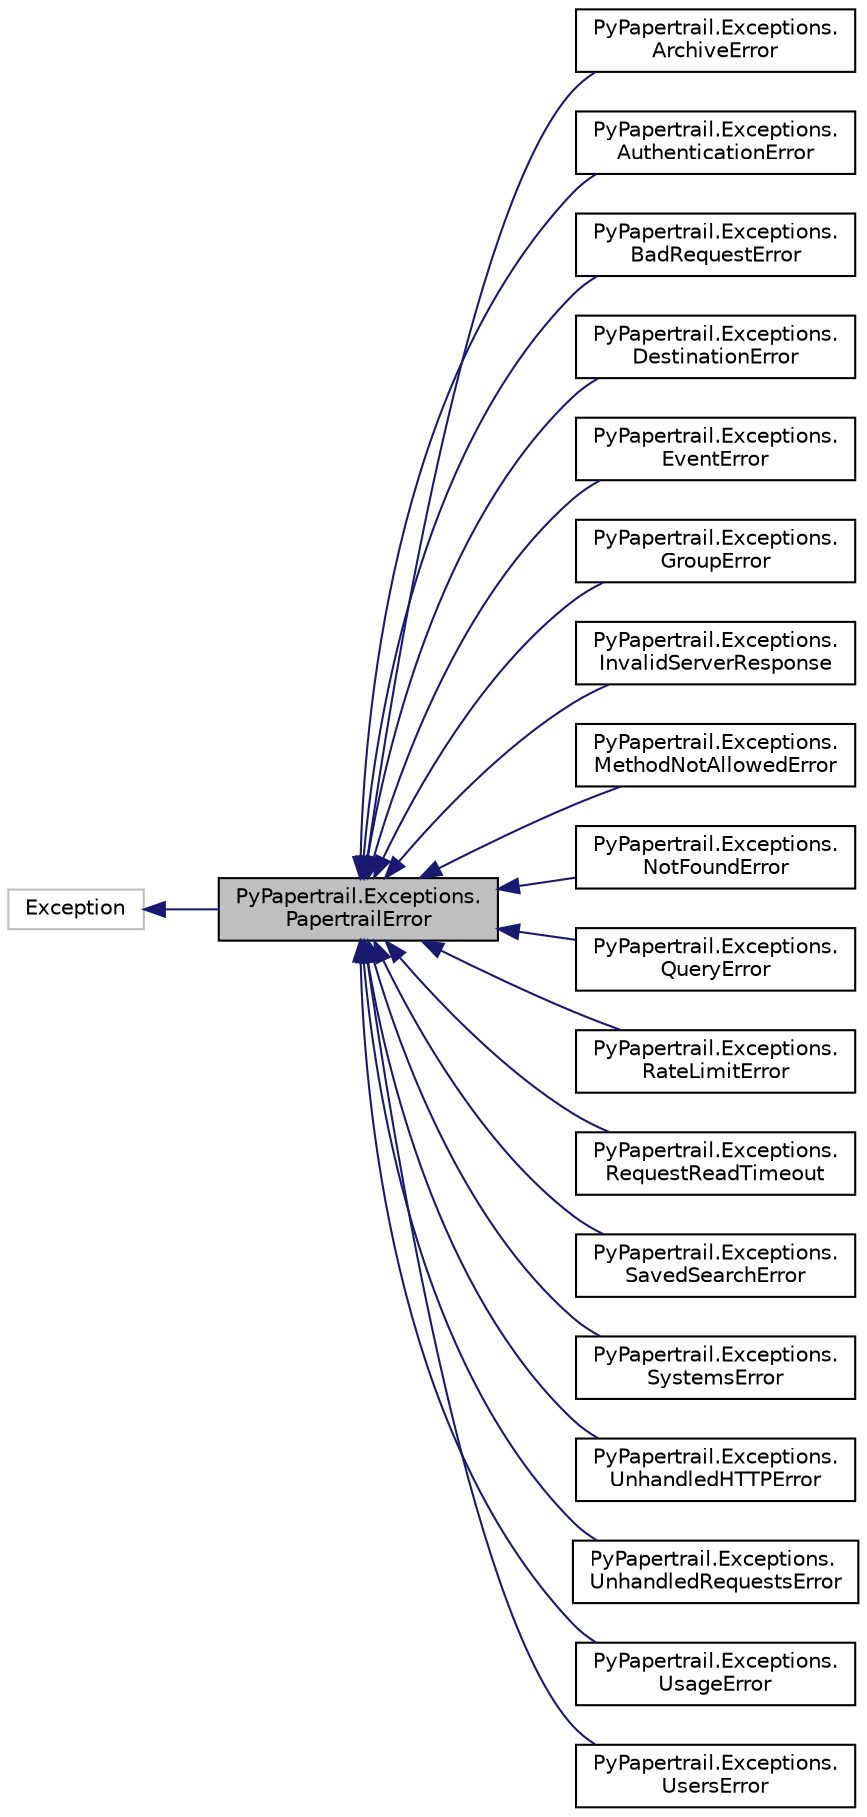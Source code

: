 digraph "PyPapertrail.Exceptions.PapertrailError"
{
 // LATEX_PDF_SIZE
  edge [fontname="Helvetica",fontsize="10",labelfontname="Helvetica",labelfontsize="10"];
  node [fontname="Helvetica",fontsize="10",shape=record];
  rankdir="LR";
  Node1 [label="PyPapertrail.Exceptions.\lPapertrailError",height=0.2,width=0.4,color="black", fillcolor="grey75", style="filled", fontcolor="black",tooltip=" "];
  Node2 -> Node1 [dir="back",color="midnightblue",fontsize="10",style="solid",fontname="Helvetica"];
  Node2 [label="Exception",height=0.2,width=0.4,color="grey75", fillcolor="white", style="filled",tooltip=" "];
  Node1 -> Node3 [dir="back",color="midnightblue",fontsize="10",style="solid",fontname="Helvetica"];
  Node3 [label="PyPapertrail.Exceptions.\lArchiveError",height=0.2,width=0.4,color="black", fillcolor="white", style="filled",URL="$classPyPapertrail_1_1Exceptions_1_1ArchiveError.html",tooltip=" "];
  Node1 -> Node4 [dir="back",color="midnightblue",fontsize="10",style="solid",fontname="Helvetica"];
  Node4 [label="PyPapertrail.Exceptions.\lAuthenticationError",height=0.2,width=0.4,color="black", fillcolor="white", style="filled",URL="$classPyPapertrail_1_1Exceptions_1_1AuthenticationError.html",tooltip=" "];
  Node1 -> Node5 [dir="back",color="midnightblue",fontsize="10",style="solid",fontname="Helvetica"];
  Node5 [label="PyPapertrail.Exceptions.\lBadRequestError",height=0.2,width=0.4,color="black", fillcolor="white", style="filled",URL="$classPyPapertrail_1_1Exceptions_1_1BadRequestError.html",tooltip=" "];
  Node1 -> Node6 [dir="back",color="midnightblue",fontsize="10",style="solid",fontname="Helvetica"];
  Node6 [label="PyPapertrail.Exceptions.\lDestinationError",height=0.2,width=0.4,color="black", fillcolor="white", style="filled",URL="$classPyPapertrail_1_1Exceptions_1_1DestinationError.html",tooltip=" "];
  Node1 -> Node7 [dir="back",color="midnightblue",fontsize="10",style="solid",fontname="Helvetica"];
  Node7 [label="PyPapertrail.Exceptions.\lEventError",height=0.2,width=0.4,color="black", fillcolor="white", style="filled",URL="$classPyPapertrail_1_1Exceptions_1_1EventError.html",tooltip=" "];
  Node1 -> Node8 [dir="back",color="midnightblue",fontsize="10",style="solid",fontname="Helvetica"];
  Node8 [label="PyPapertrail.Exceptions.\lGroupError",height=0.2,width=0.4,color="black", fillcolor="white", style="filled",URL="$classPyPapertrail_1_1Exceptions_1_1GroupError.html",tooltip=" "];
  Node1 -> Node9 [dir="back",color="midnightblue",fontsize="10",style="solid",fontname="Helvetica"];
  Node9 [label="PyPapertrail.Exceptions.\lInvalidServerResponse",height=0.2,width=0.4,color="black", fillcolor="white", style="filled",URL="$classPyPapertrail_1_1Exceptions_1_1InvalidServerResponse.html",tooltip=" "];
  Node1 -> Node10 [dir="back",color="midnightblue",fontsize="10",style="solid",fontname="Helvetica"];
  Node10 [label="PyPapertrail.Exceptions.\lMethodNotAllowedError",height=0.2,width=0.4,color="black", fillcolor="white", style="filled",URL="$classPyPapertrail_1_1Exceptions_1_1MethodNotAllowedError.html",tooltip=" "];
  Node1 -> Node11 [dir="back",color="midnightblue",fontsize="10",style="solid",fontname="Helvetica"];
  Node11 [label="PyPapertrail.Exceptions.\lNotFoundError",height=0.2,width=0.4,color="black", fillcolor="white", style="filled",URL="$classPyPapertrail_1_1Exceptions_1_1NotFoundError.html",tooltip=" "];
  Node1 -> Node12 [dir="back",color="midnightblue",fontsize="10",style="solid",fontname="Helvetica"];
  Node12 [label="PyPapertrail.Exceptions.\lQueryError",height=0.2,width=0.4,color="black", fillcolor="white", style="filled",URL="$classPyPapertrail_1_1Exceptions_1_1QueryError.html",tooltip=" "];
  Node1 -> Node13 [dir="back",color="midnightblue",fontsize="10",style="solid",fontname="Helvetica"];
  Node13 [label="PyPapertrail.Exceptions.\lRateLimitError",height=0.2,width=0.4,color="black", fillcolor="white", style="filled",URL="$classPyPapertrail_1_1Exceptions_1_1RateLimitError.html",tooltip=" "];
  Node1 -> Node14 [dir="back",color="midnightblue",fontsize="10",style="solid",fontname="Helvetica"];
  Node14 [label="PyPapertrail.Exceptions.\lRequestReadTimeout",height=0.2,width=0.4,color="black", fillcolor="white", style="filled",URL="$classPyPapertrail_1_1Exceptions_1_1RequestReadTimeout.html",tooltip=" "];
  Node1 -> Node15 [dir="back",color="midnightblue",fontsize="10",style="solid",fontname="Helvetica"];
  Node15 [label="PyPapertrail.Exceptions.\lSavedSearchError",height=0.2,width=0.4,color="black", fillcolor="white", style="filled",URL="$classPyPapertrail_1_1Exceptions_1_1SavedSearchError.html",tooltip=" "];
  Node1 -> Node16 [dir="back",color="midnightblue",fontsize="10",style="solid",fontname="Helvetica"];
  Node16 [label="PyPapertrail.Exceptions.\lSystemsError",height=0.2,width=0.4,color="black", fillcolor="white", style="filled",URL="$classPyPapertrail_1_1Exceptions_1_1SystemsError.html",tooltip=" "];
  Node1 -> Node17 [dir="back",color="midnightblue",fontsize="10",style="solid",fontname="Helvetica"];
  Node17 [label="PyPapertrail.Exceptions.\lUnhandledHTTPError",height=0.2,width=0.4,color="black", fillcolor="white", style="filled",URL="$classPyPapertrail_1_1Exceptions_1_1UnhandledHTTPError.html",tooltip=" "];
  Node1 -> Node18 [dir="back",color="midnightblue",fontsize="10",style="solid",fontname="Helvetica"];
  Node18 [label="PyPapertrail.Exceptions.\lUnhandledRequestsError",height=0.2,width=0.4,color="black", fillcolor="white", style="filled",URL="$classPyPapertrail_1_1Exceptions_1_1UnhandledRequestsError.html",tooltip=" "];
  Node1 -> Node19 [dir="back",color="midnightblue",fontsize="10",style="solid",fontname="Helvetica"];
  Node19 [label="PyPapertrail.Exceptions.\lUsageError",height=0.2,width=0.4,color="black", fillcolor="white", style="filled",URL="$classPyPapertrail_1_1Exceptions_1_1UsageError.html",tooltip=" "];
  Node1 -> Node20 [dir="back",color="midnightblue",fontsize="10",style="solid",fontname="Helvetica"];
  Node20 [label="PyPapertrail.Exceptions.\lUsersError",height=0.2,width=0.4,color="black", fillcolor="white", style="filled",URL="$classPyPapertrail_1_1Exceptions_1_1UsersError.html",tooltip=" "];
}
